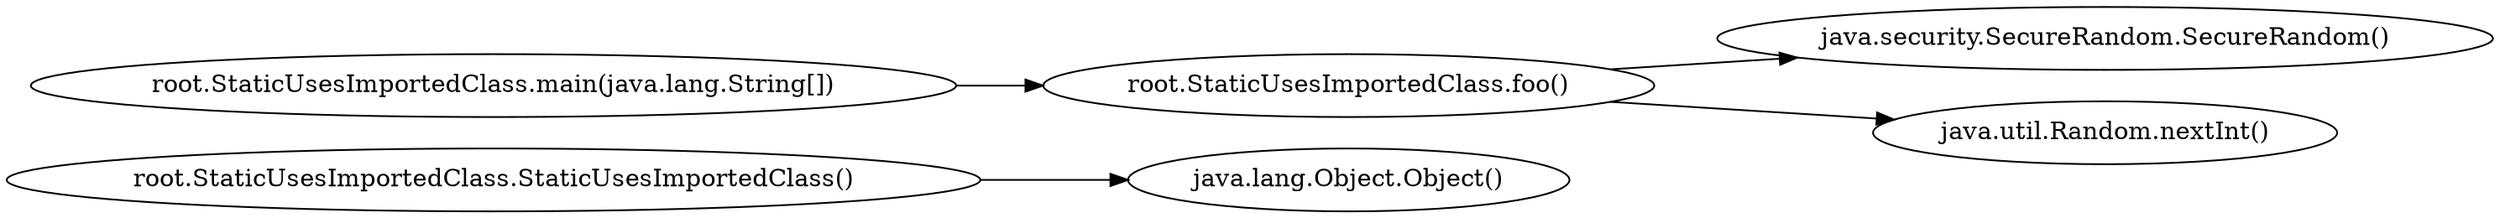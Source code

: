 digraph graphname {
rankdir="LR";
0 [label="root.StaticUsesImportedClass.StaticUsesImportedClass()"]
3 [label="root.StaticUsesImportedClass.foo()"]
1 [label="java.lang.Object.Object()"]
4 [label="java.security.SecureRandom.SecureRandom()"]
2 [label="root.StaticUsesImportedClass.main(java.lang.String[])"]
5 [label="java.util.Random.nextInt()"]
0 -> 1
2 -> 3
3 -> 4
3 -> 5
}
